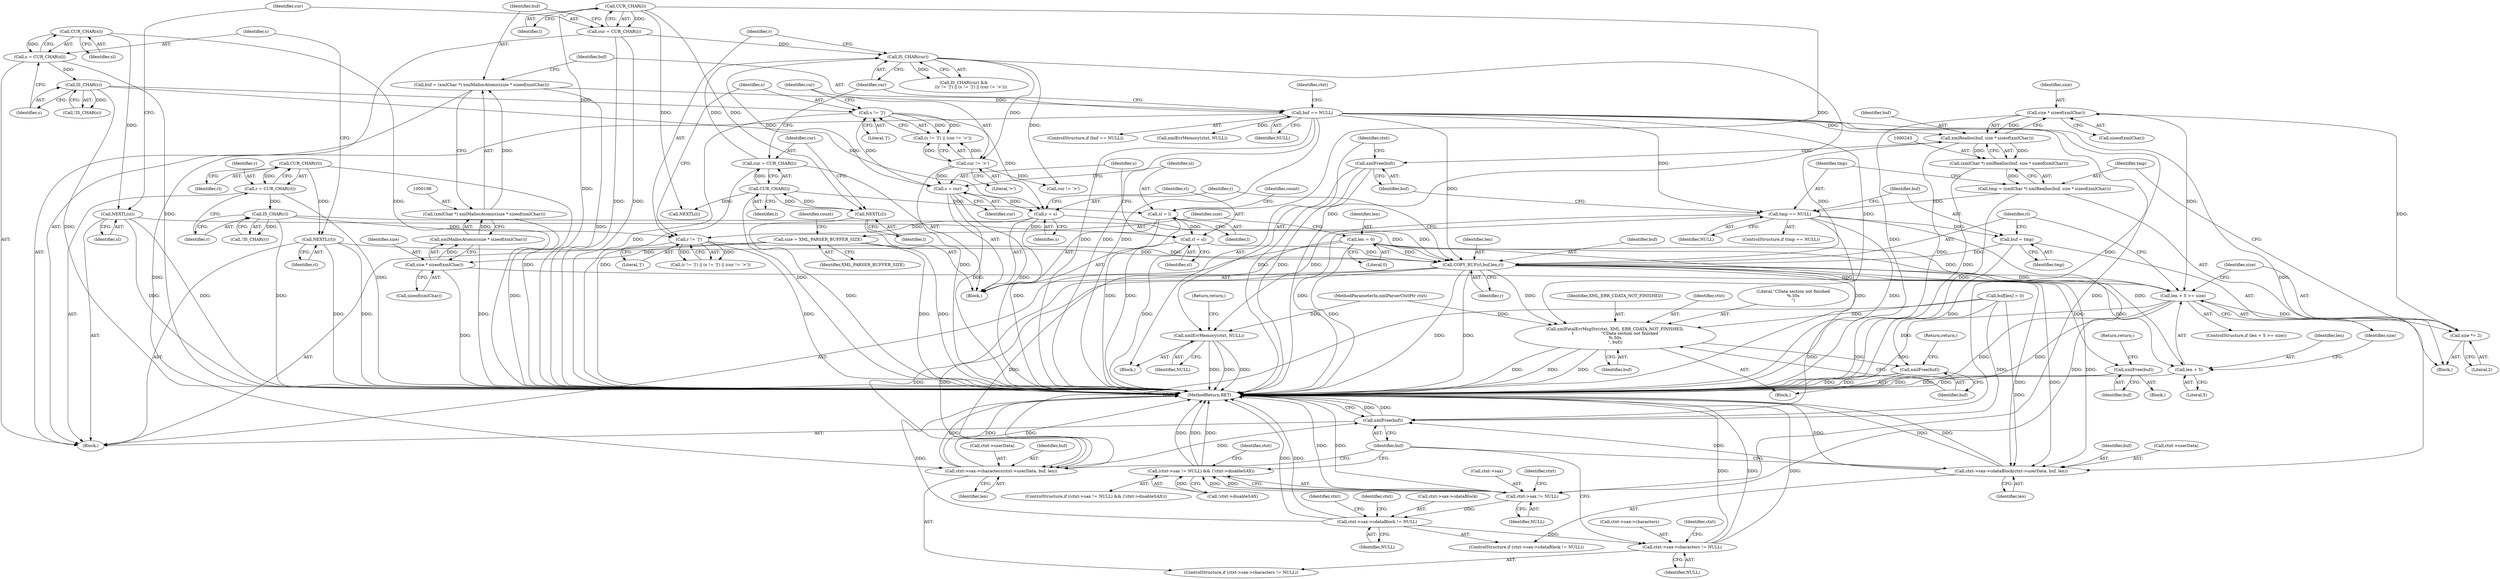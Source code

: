digraph "0_Chrome_d0947db40187f4708c58e64cbd6013faf9eddeed_3@API" {
"1000246" [label="(Call,size * sizeof(xmlChar))"];
"1000237" [label="(Call,size *= 2)"];
"1000230" [label="(Call,len + 5 >= size)"];
"1000264" [label="(Call,COPY_BUF(rl,buf,len,r))"];
"1000168" [label="(Call,NEXTL(rl))"];
"1000151" [label="(Call,CUR_CHAR(rl))"];
"1000272" [label="(Call,rl = sl)"];
"1000189" [label="(Call,NEXTL(sl))"];
"1000172" [label="(Call,CUR_CHAR(sl))"];
"1000278" [label="(Call,sl = l)"];
"1000193" [label="(Call,CUR_CHAR(l))"];
"1000306" [label="(Call,CUR_CHAR(l))"];
"1000302" [label="(Call,NEXTL(l))"];
"1000205" [label="(Call,buf == NULL)"];
"1000195" [label="(Call,buf = (xmlChar *) xmlMallocAtomic(size * sizeof(xmlChar)))"];
"1000197" [label="(Call,(xmlChar *) xmlMallocAtomic(size * sizeof(xmlChar)))"];
"1000199" [label="(Call,xmlMallocAtomic(size * sizeof(xmlChar)))"];
"1000200" [label="(Call,size * sizeof(xmlChar))"];
"1000114" [label="(Call,size = XML_PARSER_BUFFER_SIZE)"];
"1000261" [label="(Call,buf = tmp)"];
"1000251" [label="(Call,tmp == NULL)"];
"1000240" [label="(Call,tmp = (xmlChar *) xmlRealloc(buf, size * sizeof(xmlChar)))"];
"1000242" [label="(Call,(xmlChar *) xmlRealloc(buf, size * sizeof(xmlChar)))"];
"1000244" [label="(Call,xmlRealloc(buf, size * sizeof(xmlChar)))"];
"1000246" [label="(Call,size * sizeof(xmlChar))"];
"1000110" [label="(Call,len = 0)"];
"1000218" [label="(Call,r != ']')"];
"1000269" [label="(Call,r = s)"];
"1000222" [label="(Call,s != ']')"];
"1000275" [label="(Call,s = cur)"];
"1000215" [label="(Call,IS_CHAR(cur))"];
"1000304" [label="(Call,cur = CUR_CHAR(l))"];
"1000191" [label="(Call,cur = CUR_CHAR(l))"];
"1000225" [label="(Call,cur != '>')"];
"1000176" [label="(Call,IS_CHAR(s))"];
"1000170" [label="(Call,s = CUR_CHAR(sl))"];
"1000155" [label="(Call,IS_CHAR(r))"];
"1000149" [label="(Call,r = CUR_CHAR(rl))"];
"1000257" [label="(Call,xmlErrMemory(ctxt, NULL))"];
"1000231" [label="(Call,len + 5)"];
"1000296" [label="(Call,xmlFree(buf))"];
"1000323" [label="(Call,xmlFatalErrMsgStr(ctxt, XML_ERR_CDATA_NOT_FINISHED,\n\t                     \"CData section not finished\n%.50s\n\", buf))"];
"1000328" [label="(Call,xmlFree(buf))"];
"1000353" [label="(Call,ctxt->sax->cdataBlock(ctxt->userData, buf, len))"];
"1000374" [label="(Call,xmlFree(buf))"];
"1000368" [label="(Call,ctxt->sax->characters(ctxt->userData, buf, len))"];
"1000335" [label="(Call,ctxt->sax != NULL)"];
"1000334" [label="(Call,(ctxt->sax != NULL) && (!ctxt->disableSAX))"];
"1000346" [label="(Call,ctxt->sax->cdataBlock != NULL)"];
"1000361" [label="(Call,ctxt->sax->characters != NULL)"];
"1000255" [label="(Call,xmlFree(buf))"];
"1000224" [label="(Literal,']')"];
"1000204" [label="(ControlStructure,if (buf == NULL))"];
"1000227" [label="(Literal,'>')"];
"1000177" [label="(Identifier,s)"];
"1000241" [label="(Identifier,tmp)"];
"1000226" [label="(Identifier,cur)"];
"1000275" [label="(Call,s = cur)"];
"1000279" [label="(Identifier,sl)"];
"1000277" [label="(Identifier,cur)"];
"1000252" [label="(Identifier,tmp)"];
"1000367" [label="(Identifier,NULL)"];
"1000264" [label="(Call,COPY_BUF(rl,buf,len,r))"];
"1000257" [label="(Call,xmlErrMemory(ctxt, NULL))"];
"1000335" [label="(Call,ctxt->sax != NULL)"];
"1000357" [label="(Identifier,buf)"];
"1000250" [label="(ControlStructure,if (tmp == NULL))"];
"1000272" [label="(Call,rl = sl)"];
"1000369" [label="(Call,ctxt->userData)"];
"1000364" [label="(Identifier,ctxt)"];
"1000201" [label="(Identifier,size)"];
"1000302" [label="(Call,NEXTL(l))"];
"1000375" [label="(Identifier,buf)"];
"1000233" [label="(Literal,5)"];
"1000260" [label="(Return,return;)"];
"1000175" [label="(Call,!IS_CHAR(s))"];
"1000298" [label="(Return,return;)"];
"1000362" [label="(Call,ctxt->sax->characters)"];
"1000297" [label="(Identifier,buf)"];
"1000268" [label="(Identifier,r)"];
"1000325" [label="(Identifier,XML_ERR_CDATA_NOT_FINISHED)"];
"1000225" [label="(Call,cur != '>')"];
"1000308" [label="(Call,buf[len] = 0)"];
"1000355" [label="(Identifier,ctxt)"];
"1000172" [label="(Call,CUR_CHAR(sl))"];
"1000246" [label="(Call,size * sizeof(xmlChar))"];
"1000322" [label="(Block,)"];
"1000222" [label="(Call,s != ']')"];
"1000270" [label="(Identifier,r)"];
"1000339" [label="(Identifier,NULL)"];
"1000199" [label="(Call,xmlMallocAtomic(size * sizeof(xmlChar)))"];
"1000209" [label="(Call,xmlErrMemory(ctxt, NULL))"];
"1000173" [label="(Identifier,sl)"];
"1000116" [label="(Identifier,XML_PARSER_BUFFER_SIZE)"];
"1000258" [label="(Identifier,ctxt)"];
"1000330" [label="(Return,return;)"];
"1000361" [label="(Call,ctxt->sax->characters != NULL)"];
"1000194" [label="(Identifier,l)"];
"1000336" [label="(Call,ctxt->sax)"];
"1000265" [label="(Identifier,rl)"];
"1000329" [label="(Identifier,buf)"];
"1000168" [label="(Call,NEXTL(rl))"];
"1000324" [label="(Identifier,ctxt)"];
"1000152" [label="(Identifier,rl)"];
"1000253" [label="(Identifier,NULL)"];
"1000115" [label="(Identifier,size)"];
"1000333" [label="(ControlStructure,if ((ctxt->sax != NULL) && (!ctxt->disableSAX)))"];
"1000230" [label="(Call,len + 5 >= size)"];
"1000191" [label="(Call,cur = CUR_CHAR(l))"];
"1000261" [label="(Call,buf = tmp)"];
"1000217" [label="(Call,(r != ']') || (s != ']') || (cur != '>'))"];
"1000327" [label="(Identifier,buf)"];
"1000229" [label="(ControlStructure,if (len + 5 >= size))"];
"1000345" [label="(ControlStructure,if (ctxt->sax->cdataBlock != NULL))"];
"1000259" [label="(Identifier,NULL)"];
"1000189" [label="(Call,NEXTL(sl))"];
"1000376" [label="(MethodReturn,RET)"];
"1000235" [label="(Block,)"];
"1000323" [label="(Call,xmlFatalErrMsgStr(ctxt, XML_ERR_CDATA_NOT_FINISHED,\n\t                     \"CData section not finished\n%.50s\n\", buf))"];
"1000306" [label="(Call,CUR_CHAR(l))"];
"1000242" [label="(Call,(xmlChar *) xmlRealloc(buf, size * sizeof(xmlChar)))"];
"1000245" [label="(Identifier,buf)"];
"1000282" [label="(Identifier,count)"];
"1000326" [label="(Literal,\"CData section not finished\n%.50s\n\")"];
"1000352" [label="(Identifier,NULL)"];
"1000228" [label="(Block,)"];
"1000303" [label="(Identifier,l)"];
"1000232" [label="(Identifier,len)"];
"1000154" [label="(Call,!IS_CHAR(r))"];
"1000334" [label="(Call,(ctxt->sax != NULL) && (!ctxt->disableSAX))"];
"1000305" [label="(Identifier,cur)"];
"1000216" [label="(Identifier,cur)"];
"1000104" [label="(Block,)"];
"1000151" [label="(Call,CUR_CHAR(rl))"];
"1000169" [label="(Identifier,rl)"];
"1000263" [label="(Identifier,tmp)"];
"1000190" [label="(Identifier,sl)"];
"1000267" [label="(Identifier,len)"];
"1000254" [label="(Block,)"];
"1000114" [label="(Call,size = XML_PARSER_BUFFER_SIZE)"];
"1000200" [label="(Call,size * sizeof(xmlChar))"];
"1000195" [label="(Call,buf = (xmlChar *) xmlMallocAtomic(size * sizeof(xmlChar)))"];
"1000342" [label="(Identifier,ctxt)"];
"1000155" [label="(Call,IS_CHAR(r))"];
"1000110" [label="(Call,len = 0)"];
"1000269" [label="(Call,r = s)"];
"1000266" [label="(Identifier,buf)"];
"1000240" [label="(Call,tmp = (xmlChar *) xmlRealloc(buf, size * sizeof(xmlChar)))"];
"1000234" [label="(Identifier,size)"];
"1000197" [label="(Call,(xmlChar *) xmlMallocAtomic(size * sizeof(xmlChar)))"];
"1000248" [label="(Call,sizeof(xmlChar))"];
"1000374" [label="(Call,xmlFree(buf))"];
"1000244" [label="(Call,xmlRealloc(buf, size * sizeof(xmlChar)))"];
"1000176" [label="(Call,IS_CHAR(s))"];
"1000170" [label="(Call,s = CUR_CHAR(sl))"];
"1000112" [label="(Literal,0)"];
"1000346" [label="(Call,ctxt->sax->cdataBlock != NULL)"];
"1000196" [label="(Identifier,buf)"];
"1000271" [label="(Identifier,s)"];
"1000149" [label="(Call,r = CUR_CHAR(rl))"];
"1000238" [label="(Identifier,size)"];
"1000349" [label="(Identifier,ctxt)"];
"1000223" [label="(Identifier,s)"];
"1000304" [label="(Call,cur = CUR_CHAR(l))"];
"1000193" [label="(Call,CUR_CHAR(l))"];
"1000207" [label="(Identifier,NULL)"];
"1000276" [label="(Identifier,s)"];
"1000262" [label="(Identifier,buf)"];
"1000347" [label="(Call,ctxt->sax->cdataBlock)"];
"1000255" [label="(Call,xmlFree(buf))"];
"1000192" [label="(Identifier,cur)"];
"1000239" [label="(Literal,2)"];
"1000156" [label="(Identifier,r)"];
"1000280" [label="(Identifier,l)"];
"1000372" [label="(Identifier,buf)"];
"1000220" [label="(Literal,']')"];
"1000150" [label="(Identifier,r)"];
"1000218" [label="(Call,r != ']')"];
"1000210" [label="(Identifier,ctxt)"];
"1000368" [label="(Call,ctxt->sax->characters(ctxt->userData, buf, len))"];
"1000295" [label="(Block,)"];
"1000296" [label="(Call,xmlFree(buf))"];
"1000125" [label="(Identifier,count)"];
"1000247" [label="(Identifier,size)"];
"1000354" [label="(Call,ctxt->userData)"];
"1000251" [label="(Call,tmp == NULL)"];
"1000256" [label="(Identifier,buf)"];
"1000219" [label="(Identifier,r)"];
"1000171" [label="(Identifier,s)"];
"1000214" [label="(Call,IS_CHAR(cur) &&\n           ((r != ']') || (s != ']') || (cur != '>')))"];
"1000205" [label="(Call,buf == NULL)"];
"1000328" [label="(Call,xmlFree(buf))"];
"1000370" [label="(Identifier,ctxt)"];
"1000103" [label="(MethodParameterIn,xmlParserCtxtPtr ctxt)"];
"1000273" [label="(Identifier,rl)"];
"1000111" [label="(Identifier,len)"];
"1000358" [label="(Identifier,len)"];
"1000231" [label="(Call,len + 5)"];
"1000221" [label="(Call,(s != ']') || (cur != '>'))"];
"1000373" [label="(Identifier,len)"];
"1000215" [label="(Call,IS_CHAR(cur))"];
"1000237" [label="(Call,size *= 2)"];
"1000206" [label="(Identifier,buf)"];
"1000331" [label="(Call,NEXTL(l))"];
"1000319" [label="(Call,cur != '>')"];
"1000340" [label="(Call,!ctxt->disableSAX)"];
"1000360" [label="(ControlStructure,if (ctxt->sax->characters != NULL))"];
"1000278" [label="(Call,sl = l)"];
"1000353" [label="(Call,ctxt->sax->cdataBlock(ctxt->userData, buf, len))"];
"1000307" [label="(Identifier,l)"];
"1000202" [label="(Call,sizeof(xmlChar))"];
"1000274" [label="(Identifier,sl)"];
"1000246" -> "1000244"  [label="AST: "];
"1000246" -> "1000248"  [label="CFG: "];
"1000247" -> "1000246"  [label="AST: "];
"1000248" -> "1000246"  [label="AST: "];
"1000244" -> "1000246"  [label="CFG: "];
"1000246" -> "1000376"  [label="DDG: "];
"1000246" -> "1000230"  [label="DDG: "];
"1000246" -> "1000244"  [label="DDG: "];
"1000237" -> "1000246"  [label="DDG: "];
"1000237" -> "1000235"  [label="AST: "];
"1000237" -> "1000239"  [label="CFG: "];
"1000238" -> "1000237"  [label="AST: "];
"1000239" -> "1000237"  [label="AST: "];
"1000241" -> "1000237"  [label="CFG: "];
"1000230" -> "1000237"  [label="DDG: "];
"1000230" -> "1000229"  [label="AST: "];
"1000230" -> "1000234"  [label="CFG: "];
"1000231" -> "1000230"  [label="AST: "];
"1000234" -> "1000230"  [label="AST: "];
"1000238" -> "1000230"  [label="CFG: "];
"1000265" -> "1000230"  [label="CFG: "];
"1000230" -> "1000376"  [label="DDG: "];
"1000230" -> "1000376"  [label="DDG: "];
"1000230" -> "1000376"  [label="DDG: "];
"1000264" -> "1000230"  [label="DDG: "];
"1000110" -> "1000230"  [label="DDG: "];
"1000200" -> "1000230"  [label="DDG: "];
"1000264" -> "1000228"  [label="AST: "];
"1000264" -> "1000268"  [label="CFG: "];
"1000265" -> "1000264"  [label="AST: "];
"1000266" -> "1000264"  [label="AST: "];
"1000267" -> "1000264"  [label="AST: "];
"1000268" -> "1000264"  [label="AST: "];
"1000270" -> "1000264"  [label="CFG: "];
"1000264" -> "1000376"  [label="DDG: "];
"1000264" -> "1000376"  [label="DDG: "];
"1000264" -> "1000231"  [label="DDG: "];
"1000264" -> "1000244"  [label="DDG: "];
"1000168" -> "1000264"  [label="DDG: "];
"1000272" -> "1000264"  [label="DDG: "];
"1000205" -> "1000264"  [label="DDG: "];
"1000261" -> "1000264"  [label="DDG: "];
"1000110" -> "1000264"  [label="DDG: "];
"1000218" -> "1000264"  [label="DDG: "];
"1000269" -> "1000264"  [label="DDG: "];
"1000155" -> "1000264"  [label="DDG: "];
"1000264" -> "1000296"  [label="DDG: "];
"1000264" -> "1000323"  [label="DDG: "];
"1000264" -> "1000353"  [label="DDG: "];
"1000264" -> "1000353"  [label="DDG: "];
"1000264" -> "1000368"  [label="DDG: "];
"1000264" -> "1000368"  [label="DDG: "];
"1000264" -> "1000374"  [label="DDG: "];
"1000168" -> "1000104"  [label="AST: "];
"1000168" -> "1000169"  [label="CFG: "];
"1000169" -> "1000168"  [label="AST: "];
"1000171" -> "1000168"  [label="CFG: "];
"1000168" -> "1000376"  [label="DDG: "];
"1000168" -> "1000376"  [label="DDG: "];
"1000151" -> "1000168"  [label="DDG: "];
"1000151" -> "1000149"  [label="AST: "];
"1000151" -> "1000152"  [label="CFG: "];
"1000152" -> "1000151"  [label="AST: "];
"1000149" -> "1000151"  [label="CFG: "];
"1000151" -> "1000376"  [label="DDG: "];
"1000151" -> "1000149"  [label="DDG: "];
"1000272" -> "1000228"  [label="AST: "];
"1000272" -> "1000274"  [label="CFG: "];
"1000273" -> "1000272"  [label="AST: "];
"1000274" -> "1000272"  [label="AST: "];
"1000276" -> "1000272"  [label="CFG: "];
"1000272" -> "1000376"  [label="DDG: "];
"1000189" -> "1000272"  [label="DDG: "];
"1000278" -> "1000272"  [label="DDG: "];
"1000189" -> "1000104"  [label="AST: "];
"1000189" -> "1000190"  [label="CFG: "];
"1000190" -> "1000189"  [label="AST: "];
"1000192" -> "1000189"  [label="CFG: "];
"1000189" -> "1000376"  [label="DDG: "];
"1000189" -> "1000376"  [label="DDG: "];
"1000172" -> "1000189"  [label="DDG: "];
"1000172" -> "1000170"  [label="AST: "];
"1000172" -> "1000173"  [label="CFG: "];
"1000173" -> "1000172"  [label="AST: "];
"1000170" -> "1000172"  [label="CFG: "];
"1000172" -> "1000376"  [label="DDG: "];
"1000172" -> "1000170"  [label="DDG: "];
"1000278" -> "1000228"  [label="AST: "];
"1000278" -> "1000280"  [label="CFG: "];
"1000279" -> "1000278"  [label="AST: "];
"1000280" -> "1000278"  [label="AST: "];
"1000282" -> "1000278"  [label="CFG: "];
"1000278" -> "1000376"  [label="DDG: "];
"1000278" -> "1000376"  [label="DDG: "];
"1000193" -> "1000278"  [label="DDG: "];
"1000306" -> "1000278"  [label="DDG: "];
"1000193" -> "1000191"  [label="AST: "];
"1000193" -> "1000194"  [label="CFG: "];
"1000194" -> "1000193"  [label="AST: "];
"1000191" -> "1000193"  [label="CFG: "];
"1000193" -> "1000376"  [label="DDG: "];
"1000193" -> "1000191"  [label="DDG: "];
"1000193" -> "1000302"  [label="DDG: "];
"1000193" -> "1000331"  [label="DDG: "];
"1000306" -> "1000304"  [label="AST: "];
"1000306" -> "1000307"  [label="CFG: "];
"1000307" -> "1000306"  [label="AST: "];
"1000304" -> "1000306"  [label="CFG: "];
"1000306" -> "1000376"  [label="DDG: "];
"1000306" -> "1000302"  [label="DDG: "];
"1000306" -> "1000304"  [label="DDG: "];
"1000302" -> "1000306"  [label="DDG: "];
"1000306" -> "1000331"  [label="DDG: "];
"1000302" -> "1000228"  [label="AST: "];
"1000302" -> "1000303"  [label="CFG: "];
"1000303" -> "1000302"  [label="AST: "];
"1000305" -> "1000302"  [label="CFG: "];
"1000302" -> "1000376"  [label="DDG: "];
"1000205" -> "1000204"  [label="AST: "];
"1000205" -> "1000207"  [label="CFG: "];
"1000206" -> "1000205"  [label="AST: "];
"1000207" -> "1000205"  [label="AST: "];
"1000210" -> "1000205"  [label="CFG: "];
"1000216" -> "1000205"  [label="CFG: "];
"1000205" -> "1000376"  [label="DDG: "];
"1000205" -> "1000376"  [label="DDG: "];
"1000205" -> "1000376"  [label="DDG: "];
"1000195" -> "1000205"  [label="DDG: "];
"1000205" -> "1000209"  [label="DDG: "];
"1000205" -> "1000244"  [label="DDG: "];
"1000205" -> "1000251"  [label="DDG: "];
"1000205" -> "1000323"  [label="DDG: "];
"1000205" -> "1000335"  [label="DDG: "];
"1000205" -> "1000353"  [label="DDG: "];
"1000205" -> "1000368"  [label="DDG: "];
"1000205" -> "1000374"  [label="DDG: "];
"1000195" -> "1000104"  [label="AST: "];
"1000195" -> "1000197"  [label="CFG: "];
"1000196" -> "1000195"  [label="AST: "];
"1000197" -> "1000195"  [label="AST: "];
"1000206" -> "1000195"  [label="CFG: "];
"1000195" -> "1000376"  [label="DDG: "];
"1000197" -> "1000195"  [label="DDG: "];
"1000197" -> "1000199"  [label="CFG: "];
"1000198" -> "1000197"  [label="AST: "];
"1000199" -> "1000197"  [label="AST: "];
"1000197" -> "1000376"  [label="DDG: "];
"1000199" -> "1000197"  [label="DDG: "];
"1000199" -> "1000200"  [label="CFG: "];
"1000200" -> "1000199"  [label="AST: "];
"1000199" -> "1000376"  [label="DDG: "];
"1000200" -> "1000199"  [label="DDG: "];
"1000200" -> "1000202"  [label="CFG: "];
"1000201" -> "1000200"  [label="AST: "];
"1000202" -> "1000200"  [label="AST: "];
"1000200" -> "1000376"  [label="DDG: "];
"1000114" -> "1000200"  [label="DDG: "];
"1000114" -> "1000104"  [label="AST: "];
"1000114" -> "1000116"  [label="CFG: "];
"1000115" -> "1000114"  [label="AST: "];
"1000116" -> "1000114"  [label="AST: "];
"1000125" -> "1000114"  [label="CFG: "];
"1000114" -> "1000376"  [label="DDG: "];
"1000114" -> "1000376"  [label="DDG: "];
"1000261" -> "1000235"  [label="AST: "];
"1000261" -> "1000263"  [label="CFG: "];
"1000262" -> "1000261"  [label="AST: "];
"1000263" -> "1000261"  [label="AST: "];
"1000265" -> "1000261"  [label="CFG: "];
"1000261" -> "1000376"  [label="DDG: "];
"1000251" -> "1000261"  [label="DDG: "];
"1000251" -> "1000250"  [label="AST: "];
"1000251" -> "1000253"  [label="CFG: "];
"1000252" -> "1000251"  [label="AST: "];
"1000253" -> "1000251"  [label="AST: "];
"1000256" -> "1000251"  [label="CFG: "];
"1000262" -> "1000251"  [label="CFG: "];
"1000251" -> "1000376"  [label="DDG: "];
"1000251" -> "1000376"  [label="DDG: "];
"1000251" -> "1000376"  [label="DDG: "];
"1000240" -> "1000251"  [label="DDG: "];
"1000251" -> "1000257"  [label="DDG: "];
"1000251" -> "1000335"  [label="DDG: "];
"1000240" -> "1000235"  [label="AST: "];
"1000240" -> "1000242"  [label="CFG: "];
"1000241" -> "1000240"  [label="AST: "];
"1000242" -> "1000240"  [label="AST: "];
"1000252" -> "1000240"  [label="CFG: "];
"1000240" -> "1000376"  [label="DDG: "];
"1000242" -> "1000240"  [label="DDG: "];
"1000242" -> "1000244"  [label="CFG: "];
"1000243" -> "1000242"  [label="AST: "];
"1000244" -> "1000242"  [label="AST: "];
"1000242" -> "1000376"  [label="DDG: "];
"1000244" -> "1000242"  [label="DDG: "];
"1000244" -> "1000242"  [label="DDG: "];
"1000245" -> "1000244"  [label="AST: "];
"1000244" -> "1000376"  [label="DDG: "];
"1000244" -> "1000255"  [label="DDG: "];
"1000110" -> "1000104"  [label="AST: "];
"1000110" -> "1000112"  [label="CFG: "];
"1000111" -> "1000110"  [label="AST: "];
"1000112" -> "1000110"  [label="AST: "];
"1000115" -> "1000110"  [label="CFG: "];
"1000110" -> "1000376"  [label="DDG: "];
"1000110" -> "1000231"  [label="DDG: "];
"1000110" -> "1000353"  [label="DDG: "];
"1000110" -> "1000368"  [label="DDG: "];
"1000218" -> "1000217"  [label="AST: "];
"1000218" -> "1000220"  [label="CFG: "];
"1000219" -> "1000218"  [label="AST: "];
"1000220" -> "1000218"  [label="AST: "];
"1000223" -> "1000218"  [label="CFG: "];
"1000217" -> "1000218"  [label="CFG: "];
"1000218" -> "1000376"  [label="DDG: "];
"1000218" -> "1000217"  [label="DDG: "];
"1000218" -> "1000217"  [label="DDG: "];
"1000269" -> "1000218"  [label="DDG: "];
"1000155" -> "1000218"  [label="DDG: "];
"1000269" -> "1000228"  [label="AST: "];
"1000269" -> "1000271"  [label="CFG: "];
"1000270" -> "1000269"  [label="AST: "];
"1000271" -> "1000269"  [label="AST: "];
"1000273" -> "1000269"  [label="CFG: "];
"1000269" -> "1000376"  [label="DDG: "];
"1000222" -> "1000269"  [label="DDG: "];
"1000275" -> "1000269"  [label="DDG: "];
"1000176" -> "1000269"  [label="DDG: "];
"1000222" -> "1000221"  [label="AST: "];
"1000222" -> "1000224"  [label="CFG: "];
"1000223" -> "1000222"  [label="AST: "];
"1000224" -> "1000222"  [label="AST: "];
"1000226" -> "1000222"  [label="CFG: "];
"1000221" -> "1000222"  [label="CFG: "];
"1000222" -> "1000376"  [label="DDG: "];
"1000222" -> "1000221"  [label="DDG: "];
"1000222" -> "1000221"  [label="DDG: "];
"1000275" -> "1000222"  [label="DDG: "];
"1000176" -> "1000222"  [label="DDG: "];
"1000275" -> "1000228"  [label="AST: "];
"1000275" -> "1000277"  [label="CFG: "];
"1000276" -> "1000275"  [label="AST: "];
"1000277" -> "1000275"  [label="AST: "];
"1000279" -> "1000275"  [label="CFG: "];
"1000275" -> "1000376"  [label="DDG: "];
"1000275" -> "1000376"  [label="DDG: "];
"1000215" -> "1000275"  [label="DDG: "];
"1000225" -> "1000275"  [label="DDG: "];
"1000215" -> "1000214"  [label="AST: "];
"1000215" -> "1000216"  [label="CFG: "];
"1000216" -> "1000215"  [label="AST: "];
"1000219" -> "1000215"  [label="CFG: "];
"1000214" -> "1000215"  [label="CFG: "];
"1000215" -> "1000376"  [label="DDG: "];
"1000215" -> "1000214"  [label="DDG: "];
"1000304" -> "1000215"  [label="DDG: "];
"1000191" -> "1000215"  [label="DDG: "];
"1000215" -> "1000225"  [label="DDG: "];
"1000215" -> "1000319"  [label="DDG: "];
"1000304" -> "1000228"  [label="AST: "];
"1000305" -> "1000304"  [label="AST: "];
"1000216" -> "1000304"  [label="CFG: "];
"1000304" -> "1000376"  [label="DDG: "];
"1000191" -> "1000104"  [label="AST: "];
"1000192" -> "1000191"  [label="AST: "];
"1000196" -> "1000191"  [label="CFG: "];
"1000191" -> "1000376"  [label="DDG: "];
"1000191" -> "1000376"  [label="DDG: "];
"1000225" -> "1000221"  [label="AST: "];
"1000225" -> "1000227"  [label="CFG: "];
"1000226" -> "1000225"  [label="AST: "];
"1000227" -> "1000225"  [label="AST: "];
"1000221" -> "1000225"  [label="CFG: "];
"1000225" -> "1000376"  [label="DDG: "];
"1000225" -> "1000221"  [label="DDG: "];
"1000225" -> "1000221"  [label="DDG: "];
"1000225" -> "1000319"  [label="DDG: "];
"1000176" -> "1000175"  [label="AST: "];
"1000176" -> "1000177"  [label="CFG: "];
"1000177" -> "1000176"  [label="AST: "];
"1000175" -> "1000176"  [label="CFG: "];
"1000176" -> "1000376"  [label="DDG: "];
"1000176" -> "1000175"  [label="DDG: "];
"1000170" -> "1000176"  [label="DDG: "];
"1000170" -> "1000104"  [label="AST: "];
"1000171" -> "1000170"  [label="AST: "];
"1000177" -> "1000170"  [label="CFG: "];
"1000170" -> "1000376"  [label="DDG: "];
"1000155" -> "1000154"  [label="AST: "];
"1000155" -> "1000156"  [label="CFG: "];
"1000156" -> "1000155"  [label="AST: "];
"1000154" -> "1000155"  [label="CFG: "];
"1000155" -> "1000376"  [label="DDG: "];
"1000155" -> "1000154"  [label="DDG: "];
"1000149" -> "1000155"  [label="DDG: "];
"1000149" -> "1000104"  [label="AST: "];
"1000150" -> "1000149"  [label="AST: "];
"1000156" -> "1000149"  [label="CFG: "];
"1000149" -> "1000376"  [label="DDG: "];
"1000257" -> "1000254"  [label="AST: "];
"1000257" -> "1000259"  [label="CFG: "];
"1000258" -> "1000257"  [label="AST: "];
"1000259" -> "1000257"  [label="AST: "];
"1000260" -> "1000257"  [label="CFG: "];
"1000257" -> "1000376"  [label="DDG: "];
"1000257" -> "1000376"  [label="DDG: "];
"1000257" -> "1000376"  [label="DDG: "];
"1000103" -> "1000257"  [label="DDG: "];
"1000231" -> "1000233"  [label="CFG: "];
"1000232" -> "1000231"  [label="AST: "];
"1000233" -> "1000231"  [label="AST: "];
"1000234" -> "1000231"  [label="CFG: "];
"1000231" -> "1000376"  [label="DDG: "];
"1000296" -> "1000295"  [label="AST: "];
"1000296" -> "1000297"  [label="CFG: "];
"1000297" -> "1000296"  [label="AST: "];
"1000298" -> "1000296"  [label="CFG: "];
"1000296" -> "1000376"  [label="DDG: "];
"1000296" -> "1000376"  [label="DDG: "];
"1000323" -> "1000322"  [label="AST: "];
"1000323" -> "1000327"  [label="CFG: "];
"1000324" -> "1000323"  [label="AST: "];
"1000325" -> "1000323"  [label="AST: "];
"1000326" -> "1000323"  [label="AST: "];
"1000327" -> "1000323"  [label="AST: "];
"1000329" -> "1000323"  [label="CFG: "];
"1000323" -> "1000376"  [label="DDG: "];
"1000323" -> "1000376"  [label="DDG: "];
"1000323" -> "1000376"  [label="DDG: "];
"1000103" -> "1000323"  [label="DDG: "];
"1000308" -> "1000323"  [label="DDG: "];
"1000323" -> "1000328"  [label="DDG: "];
"1000328" -> "1000322"  [label="AST: "];
"1000328" -> "1000329"  [label="CFG: "];
"1000329" -> "1000328"  [label="AST: "];
"1000330" -> "1000328"  [label="CFG: "];
"1000328" -> "1000376"  [label="DDG: "];
"1000328" -> "1000376"  [label="DDG: "];
"1000308" -> "1000328"  [label="DDG: "];
"1000353" -> "1000345"  [label="AST: "];
"1000353" -> "1000358"  [label="CFG: "];
"1000354" -> "1000353"  [label="AST: "];
"1000357" -> "1000353"  [label="AST: "];
"1000358" -> "1000353"  [label="AST: "];
"1000375" -> "1000353"  [label="CFG: "];
"1000353" -> "1000376"  [label="DDG: "];
"1000353" -> "1000376"  [label="DDG: "];
"1000353" -> "1000376"  [label="DDG: "];
"1000308" -> "1000353"  [label="DDG: "];
"1000353" -> "1000374"  [label="DDG: "];
"1000374" -> "1000104"  [label="AST: "];
"1000374" -> "1000375"  [label="CFG: "];
"1000375" -> "1000374"  [label="AST: "];
"1000376" -> "1000374"  [label="CFG: "];
"1000374" -> "1000376"  [label="DDG: "];
"1000374" -> "1000376"  [label="DDG: "];
"1000308" -> "1000374"  [label="DDG: "];
"1000368" -> "1000374"  [label="DDG: "];
"1000368" -> "1000360"  [label="AST: "];
"1000368" -> "1000373"  [label="CFG: "];
"1000369" -> "1000368"  [label="AST: "];
"1000372" -> "1000368"  [label="AST: "];
"1000373" -> "1000368"  [label="AST: "];
"1000375" -> "1000368"  [label="CFG: "];
"1000368" -> "1000376"  [label="DDG: "];
"1000368" -> "1000376"  [label="DDG: "];
"1000368" -> "1000376"  [label="DDG: "];
"1000308" -> "1000368"  [label="DDG: "];
"1000335" -> "1000334"  [label="AST: "];
"1000335" -> "1000339"  [label="CFG: "];
"1000336" -> "1000335"  [label="AST: "];
"1000339" -> "1000335"  [label="AST: "];
"1000342" -> "1000335"  [label="CFG: "];
"1000334" -> "1000335"  [label="CFG: "];
"1000335" -> "1000376"  [label="DDG: "];
"1000335" -> "1000376"  [label="DDG: "];
"1000335" -> "1000334"  [label="DDG: "];
"1000335" -> "1000334"  [label="DDG: "];
"1000335" -> "1000346"  [label="DDG: "];
"1000334" -> "1000333"  [label="AST: "];
"1000334" -> "1000340"  [label="CFG: "];
"1000340" -> "1000334"  [label="AST: "];
"1000349" -> "1000334"  [label="CFG: "];
"1000375" -> "1000334"  [label="CFG: "];
"1000334" -> "1000376"  [label="DDG: "];
"1000334" -> "1000376"  [label="DDG: "];
"1000334" -> "1000376"  [label="DDG: "];
"1000340" -> "1000334"  [label="DDG: "];
"1000346" -> "1000345"  [label="AST: "];
"1000346" -> "1000352"  [label="CFG: "];
"1000347" -> "1000346"  [label="AST: "];
"1000352" -> "1000346"  [label="AST: "];
"1000355" -> "1000346"  [label="CFG: "];
"1000364" -> "1000346"  [label="CFG: "];
"1000346" -> "1000376"  [label="DDG: "];
"1000346" -> "1000376"  [label="DDG: "];
"1000346" -> "1000376"  [label="DDG: "];
"1000346" -> "1000361"  [label="DDG: "];
"1000361" -> "1000360"  [label="AST: "];
"1000361" -> "1000367"  [label="CFG: "];
"1000362" -> "1000361"  [label="AST: "];
"1000367" -> "1000361"  [label="AST: "];
"1000370" -> "1000361"  [label="CFG: "];
"1000375" -> "1000361"  [label="CFG: "];
"1000361" -> "1000376"  [label="DDG: "];
"1000361" -> "1000376"  [label="DDG: "];
"1000361" -> "1000376"  [label="DDG: "];
"1000255" -> "1000254"  [label="AST: "];
"1000255" -> "1000256"  [label="CFG: "];
"1000256" -> "1000255"  [label="AST: "];
"1000258" -> "1000255"  [label="CFG: "];
"1000255" -> "1000376"  [label="DDG: "];
"1000255" -> "1000376"  [label="DDG: "];
}
